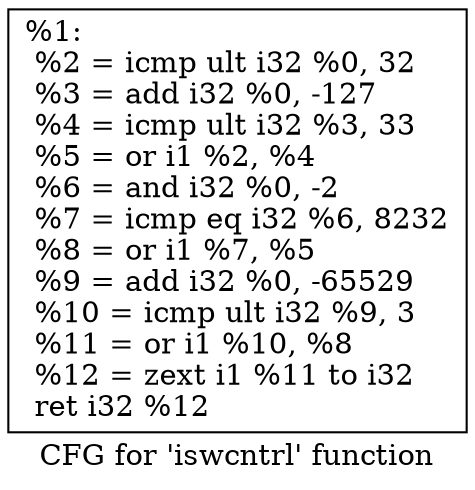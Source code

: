 digraph "CFG for 'iswcntrl' function" {
	label="CFG for 'iswcntrl' function";

	Node0x17a1f10 [shape=record,label="{%1:\l  %2 = icmp ult i32 %0, 32\l  %3 = add i32 %0, -127\l  %4 = icmp ult i32 %3, 33\l  %5 = or i1 %2, %4\l  %6 = and i32 %0, -2\l  %7 = icmp eq i32 %6, 8232\l  %8 = or i1 %7, %5\l  %9 = add i32 %0, -65529\l  %10 = icmp ult i32 %9, 3\l  %11 = or i1 %10, %8\l  %12 = zext i1 %11 to i32\l  ret i32 %12\l}"];
}
